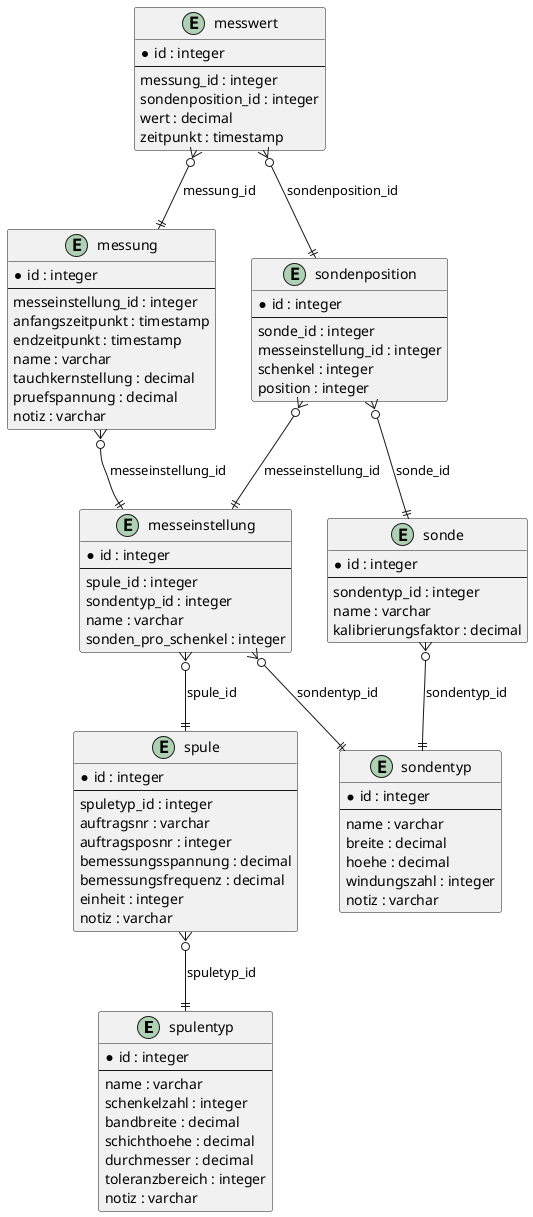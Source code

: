 [plantuml, format="svg"]
----
@startuml Trench ERD

entity spulentyp {
  * id : integer
  --
  name : varchar
  schenkelzahl : integer
  bandbreite : decimal
  schichthoehe : decimal
  durchmesser : decimal
  toleranzbereich : integer
  notiz : varchar
}

entity spule {
  * id : integer
  --
  spuletyp_id : integer
  auftragsnr : varchar
  auftragsposnr : integer
  bemessungsspannung : decimal
  bemessungsfrequenz : decimal
  einheit : integer
  notiz : varchar
}

entity sondentyp {
  * id : integer
  --
  name : varchar
  breite : decimal
  hoehe : decimal
  windungszahl : integer
  notiz : varchar
}

entity messeinstellung {
  * id : integer
  --
  spule_id : integer
  sondentyp_id : integer
  name : varchar
  sonden_pro_schenkel : integer
}

entity messung {
  * id : integer
  --
  messeinstellung_id : integer
  anfangszeitpunkt : timestamp
  endzeitpunkt : timestamp
  name : varchar
  tauchkernstellung : decimal
  pruefspannung : decimal
  notiz : varchar
}

entity sondenposition {
  * id : integer
  --
  sonde_id : integer
  messeinstellung_id : integer
  schenkel : integer
  position : integer
}

entity messwert {
  * id : integer
  --
  messung_id : integer
  sondenposition_id : integer
  wert : decimal
  zeitpunkt : timestamp
}

entity sonde {
  * id : integer
  --
  sondentyp_id : integer
  name : varchar
  kalibrierungsfaktor : decimal
}

spule }o--|| spulentyp : "spuletyp_id"
messeinstellung }o--|| spule : "spule_id"
messeinstellung }o--|| sondentyp : "sondentyp_id"
messung }o--|| messeinstellung : "messeinstellung_id"
sondenposition }o--|| sonde : "sonde_id"
sondenposition }o--|| messeinstellung : "messeinstellung_id"
messwert }o--|| messung : "messung_id"
messwert }o--|| sondenposition : "sondenposition_id"
sonde }o--|| sondentyp : "sondentyp_id"

@enduml
